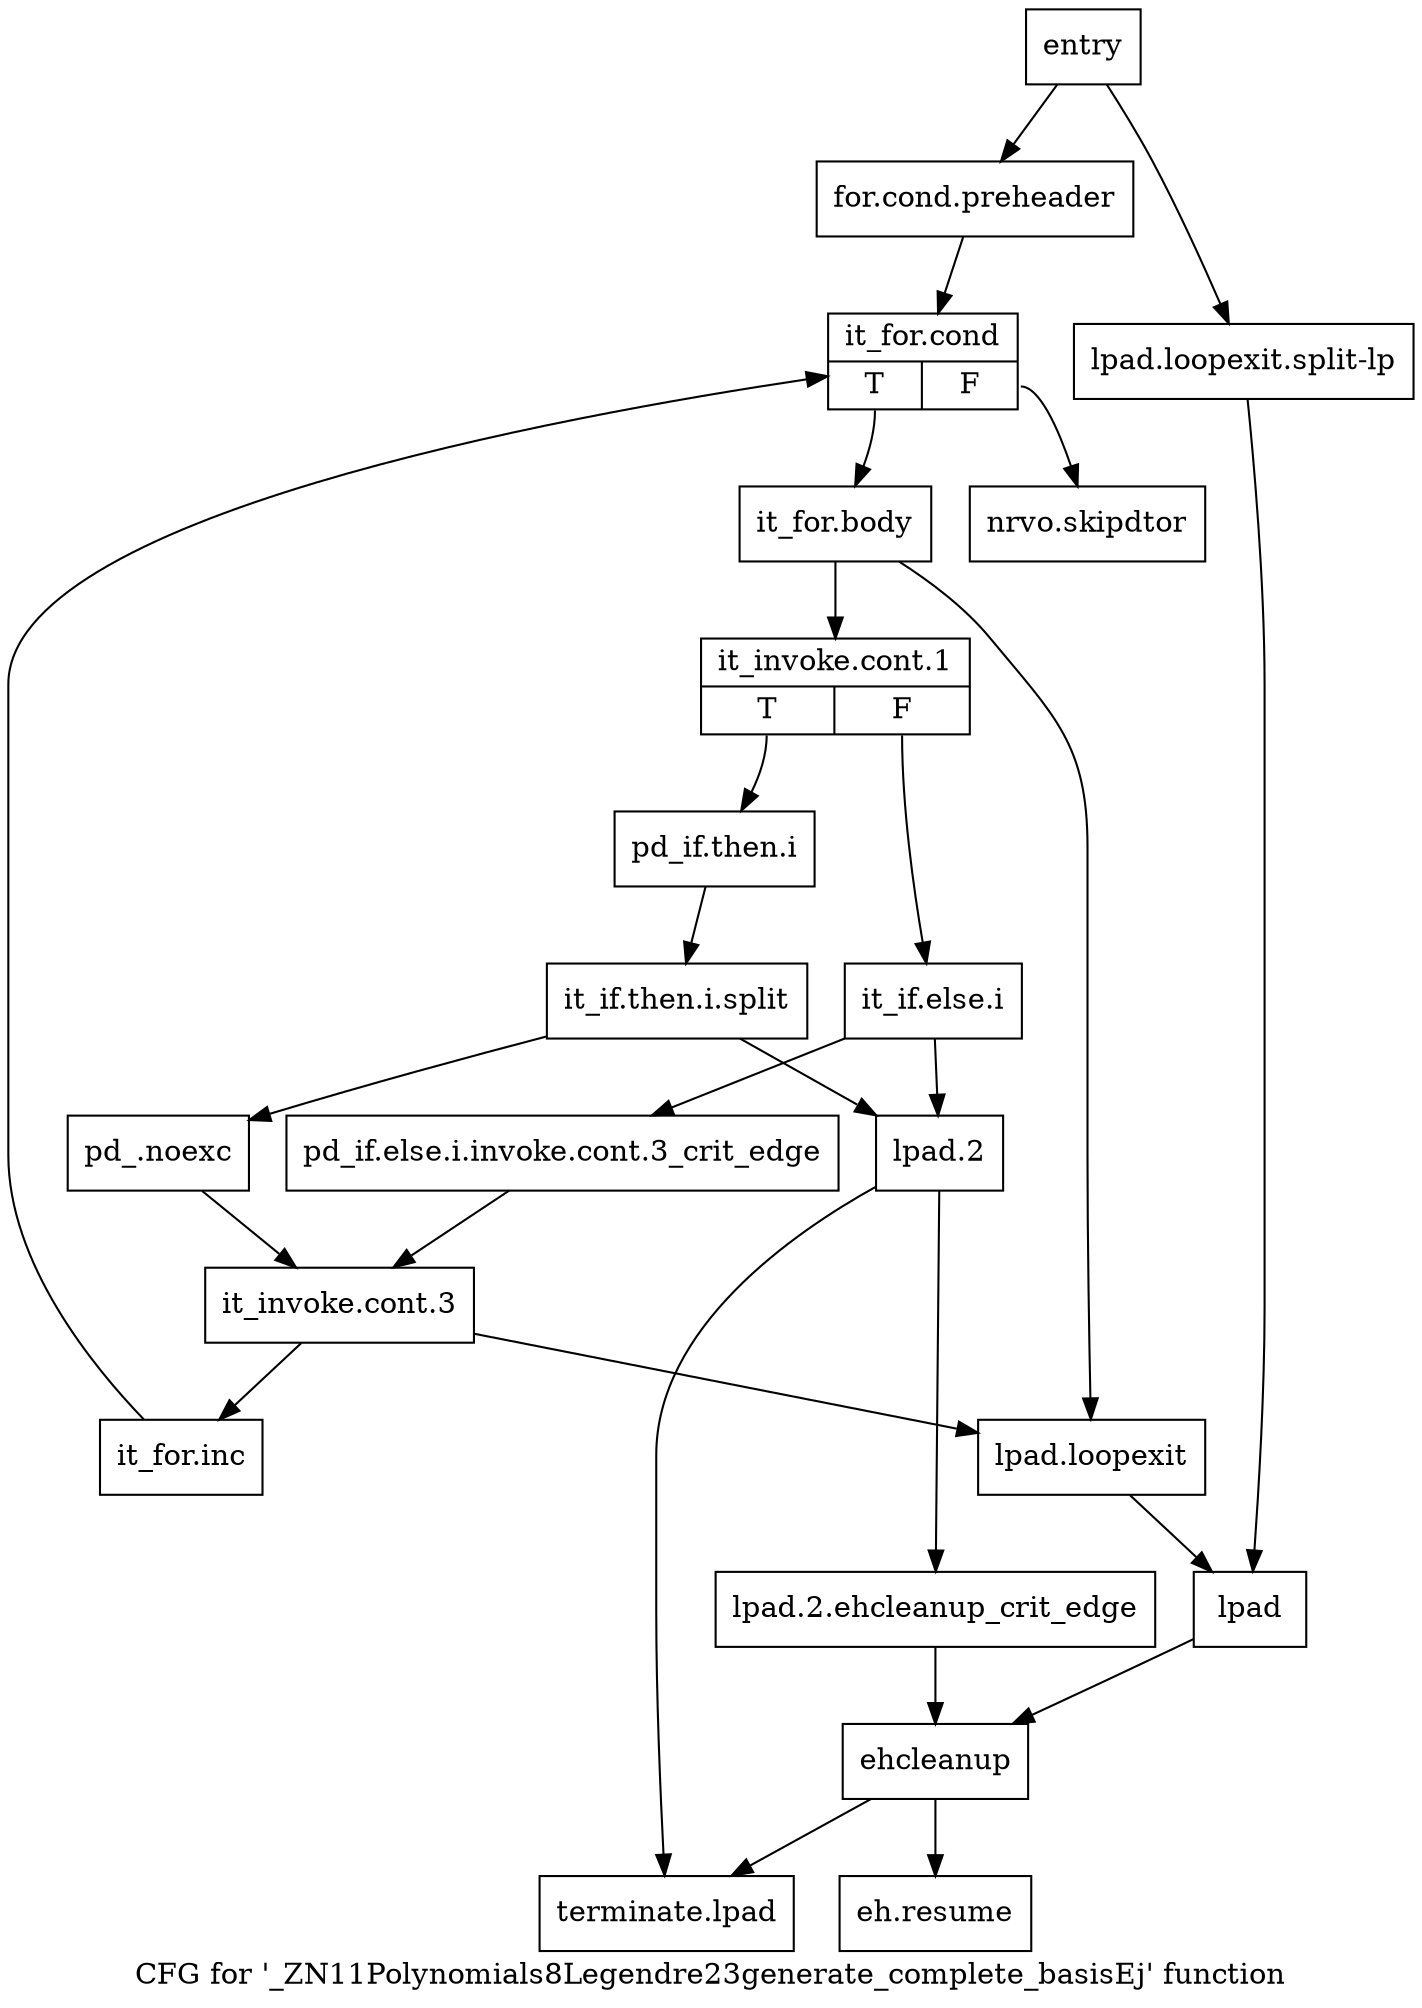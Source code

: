 digraph "CFG for '_ZN11Polynomials8Legendre23generate_complete_basisEj' function" {
	label="CFG for '_ZN11Polynomials8Legendre23generate_complete_basisEj' function";

	Node0x6bec420 [shape=record,label="{entry}"];
	Node0x6bec420 -> Node0x6bec470;
	Node0x6bec420 -> Node0x6bec7e0;
	Node0x6bec470 [shape=record,label="{for.cond.preheader}"];
	Node0x6bec470 -> Node0x6bec4c0;
	Node0x6bec4c0 [shape=record,label="{it_for.cond|{<s0>T|<s1>F}}"];
	Node0x6bec4c0:s0 -> Node0x6bec510;
	Node0x6bec4c0:s1 -> Node0x6bec920;
	Node0x6bec510 [shape=record,label="{it_for.body}"];
	Node0x6bec510 -> Node0x6bec560;
	Node0x6bec510 -> Node0x6bec790;
	Node0x6bec560 [shape=record,label="{it_invoke.cont.1|{<s0>T|<s1>F}}"];
	Node0x6bec560:s0 -> Node0x6bec5b0;
	Node0x6bec560:s1 -> Node0x6bec650;
	Node0x6bec5b0 [shape=record,label="{pd_if.then.i}"];
	Node0x6bec5b0 -> Node0xaef6080;
	Node0xaef6080 [shape=record,label="{it_if.then.i.split}"];
	Node0xaef6080 -> Node0x6bec600;
	Node0xaef6080 -> Node0x6bec880;
	Node0x6bec600 [shape=record,label="{pd_.noexc}"];
	Node0x6bec600 -> Node0x6bec6f0;
	Node0x6bec650 [shape=record,label="{it_if.else.i}"];
	Node0x6bec650 -> Node0x6bec6a0;
	Node0x6bec650 -> Node0x6bec880;
	Node0x6bec6a0 [shape=record,label="{pd_if.else.i.invoke.cont.3_crit_edge}"];
	Node0x6bec6a0 -> Node0x6bec6f0;
	Node0x6bec6f0 [shape=record,label="{it_invoke.cont.3}"];
	Node0x6bec6f0 -> Node0x6bec740;
	Node0x6bec6f0 -> Node0x6bec790;
	Node0x6bec740 [shape=record,label="{it_for.inc}"];
	Node0x6bec740 -> Node0x6bec4c0;
	Node0x6bec790 [shape=record,label="{lpad.loopexit}"];
	Node0x6bec790 -> Node0x6bec830;
	Node0x6bec7e0 [shape=record,label="{lpad.loopexit.split-lp}"];
	Node0x6bec7e0 -> Node0x6bec830;
	Node0x6bec830 [shape=record,label="{lpad}"];
	Node0x6bec830 -> Node0x6bec970;
	Node0x6bec880 [shape=record,label="{lpad.2}"];
	Node0x6bec880 -> Node0x6bec8d0;
	Node0x6bec880 -> Node0x6beca10;
	Node0x6bec8d0 [shape=record,label="{lpad.2.ehcleanup_crit_edge}"];
	Node0x6bec8d0 -> Node0x6bec970;
	Node0x6bec920 [shape=record,label="{nrvo.skipdtor}"];
	Node0x6bec970 [shape=record,label="{ehcleanup}"];
	Node0x6bec970 -> Node0x6bec9c0;
	Node0x6bec970 -> Node0x6beca10;
	Node0x6bec9c0 [shape=record,label="{eh.resume}"];
	Node0x6beca10 [shape=record,label="{terminate.lpad}"];
}
